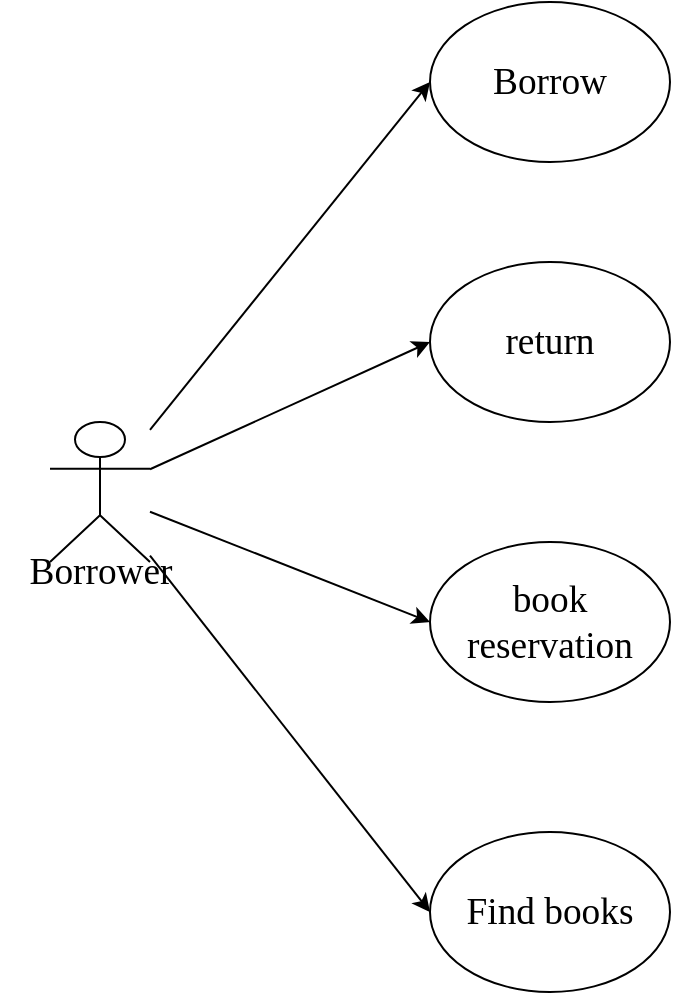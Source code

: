 <mxfile version="15.8.8" type="github"><diagram id="p3q5ebkpQOmuJFWJU3gc" name="Page-1"><mxGraphModel dx="2062" dy="1154" grid="1" gridSize="10" guides="1" tooltips="1" connect="1" arrows="1" fold="1" page="1" pageScale="1" pageWidth="827" pageHeight="1169" math="0" shadow="0"><root><mxCell id="0"/><mxCell id="1" parent="0"/><mxCell id="7eWVtSmDGpjbT_dL6xBS-8" style="orthogonalLoop=1;jettySize=auto;html=1;entryX=0;entryY=0.5;entryDx=0;entryDy=0;fontColor=#000000;rounded=0;" edge="1" parent="1" source="7eWVtSmDGpjbT_dL6xBS-2" target="7eWVtSmDGpjbT_dL6xBS-4"><mxGeometry relative="1" as="geometry"/></mxCell><mxCell id="7eWVtSmDGpjbT_dL6xBS-9" style="edgeStyle=none;rounded=0;orthogonalLoop=1;jettySize=auto;html=1;entryX=0;entryY=0.5;entryDx=0;entryDy=0;fontColor=#000000;" edge="1" parent="1" source="7eWVtSmDGpjbT_dL6xBS-2" target="7eWVtSmDGpjbT_dL6xBS-5"><mxGeometry relative="1" as="geometry"/></mxCell><mxCell id="7eWVtSmDGpjbT_dL6xBS-10" style="edgeStyle=none;rounded=0;orthogonalLoop=1;jettySize=auto;html=1;entryX=0;entryY=0.5;entryDx=0;entryDy=0;fontColor=#000000;" edge="1" parent="1" source="7eWVtSmDGpjbT_dL6xBS-2" target="7eWVtSmDGpjbT_dL6xBS-6"><mxGeometry relative="1" as="geometry"/></mxCell><mxCell id="7eWVtSmDGpjbT_dL6xBS-11" style="edgeStyle=none;rounded=0;orthogonalLoop=1;jettySize=auto;html=1;entryX=0;entryY=0.5;entryDx=0;entryDy=0;fontColor=#000000;" edge="1" parent="1" source="7eWVtSmDGpjbT_dL6xBS-2" target="7eWVtSmDGpjbT_dL6xBS-7"><mxGeometry relative="1" as="geometry"/></mxCell><mxCell id="7eWVtSmDGpjbT_dL6xBS-2" value="" style="shape=umlActor;verticalLabelPosition=bottom;verticalAlign=top;html=1;outlineConnect=0;" vertex="1" parent="1"><mxGeometry x="90" y="340" width="50" height="70" as="geometry"/></mxCell><mxCell id="7eWVtSmDGpjbT_dL6xBS-3" value="&lt;p class=&quot;MsoNormal&quot;&gt;&lt;span style=&quot;font-size: 14pt&quot;&gt;&lt;font face=&quot;Cordia New&quot;&gt;Borrower&lt;/font&gt;&lt;/span&gt;&lt;/p&gt;" style="text;html=1;align=center;verticalAlign=middle;resizable=0;points=[];autosize=1;strokeColor=none;fillColor=none;" vertex="1" parent="1"><mxGeometry x="65" y="390" width="100" height="50" as="geometry"/></mxCell><mxCell id="7eWVtSmDGpjbT_dL6xBS-4" value="&lt;p class=&quot;MsoNormal&quot;&gt;&lt;span style=&quot;font-size: 14pt&quot;&gt;&lt;font face=&quot;Cordia New&quot;&gt;Borrow&lt;/font&gt;&lt;/span&gt;&lt;/p&gt;" style="ellipse;whiteSpace=wrap;html=1;fontColor=#000000;" vertex="1" parent="1"><mxGeometry x="280" y="130" width="120" height="80" as="geometry"/></mxCell><mxCell id="7eWVtSmDGpjbT_dL6xBS-5" value="&lt;p class=&quot;MsoNormal&quot;&gt;&lt;span style=&quot;font-size: 14pt&quot;&gt;&lt;font face=&quot;Cordia New&quot;&gt;return&lt;/font&gt;&lt;/span&gt;&lt;/p&gt;" style="ellipse;whiteSpace=wrap;html=1;fontColor=#000000;" vertex="1" parent="1"><mxGeometry x="280" y="260" width="120" height="80" as="geometry"/></mxCell><mxCell id="7eWVtSmDGpjbT_dL6xBS-6" value="&lt;p class=&quot;MsoNormal&quot;&gt;&lt;span style=&quot;font-size: 14pt&quot;&gt;&lt;font face=&quot;Cordia New&quot;&gt;book reservation&lt;/font&gt;&lt;/span&gt;&lt;/p&gt;" style="ellipse;whiteSpace=wrap;html=1;fontColor=#000000;" vertex="1" parent="1"><mxGeometry x="280" y="400" width="120" height="80" as="geometry"/></mxCell><mxCell id="7eWVtSmDGpjbT_dL6xBS-7" value="&lt;p class=&quot;MsoNormal&quot;&gt;&lt;span style=&quot;font-size: 14pt&quot;&gt;&lt;font face=&quot;Cordia New&quot;&gt;Find books&lt;/font&gt;&lt;/span&gt;&lt;/p&gt;" style="ellipse;whiteSpace=wrap;html=1;fontColor=#000000;" vertex="1" parent="1"><mxGeometry x="280" y="545" width="120" height="80" as="geometry"/></mxCell></root></mxGraphModel></diagram></mxfile>